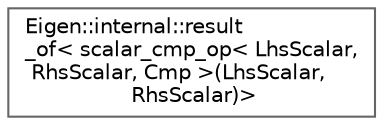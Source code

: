 digraph "Graphical Class Hierarchy"
{
 // LATEX_PDF_SIZE
  bgcolor="transparent";
  edge [fontname=Helvetica,fontsize=10,labelfontname=Helvetica,labelfontsize=10];
  node [fontname=Helvetica,fontsize=10,shape=box,height=0.2,width=0.4];
  rankdir="LR";
  Node0 [id="Node000000",label="Eigen::internal::result\l_of\< scalar_cmp_op\< LhsScalar,\l RhsScalar, Cmp \>(LhsScalar,\l RhsScalar)\>",height=0.2,width=0.4,color="grey40", fillcolor="white", style="filled",URL="$structEigen_1_1internal_1_1result__of_3_01scalar__cmp__op_3_01LhsScalar_00_01RhsScalar_00_01Cmp_cae27906412bee36be989a9849316871.html",tooltip=" "];
}
